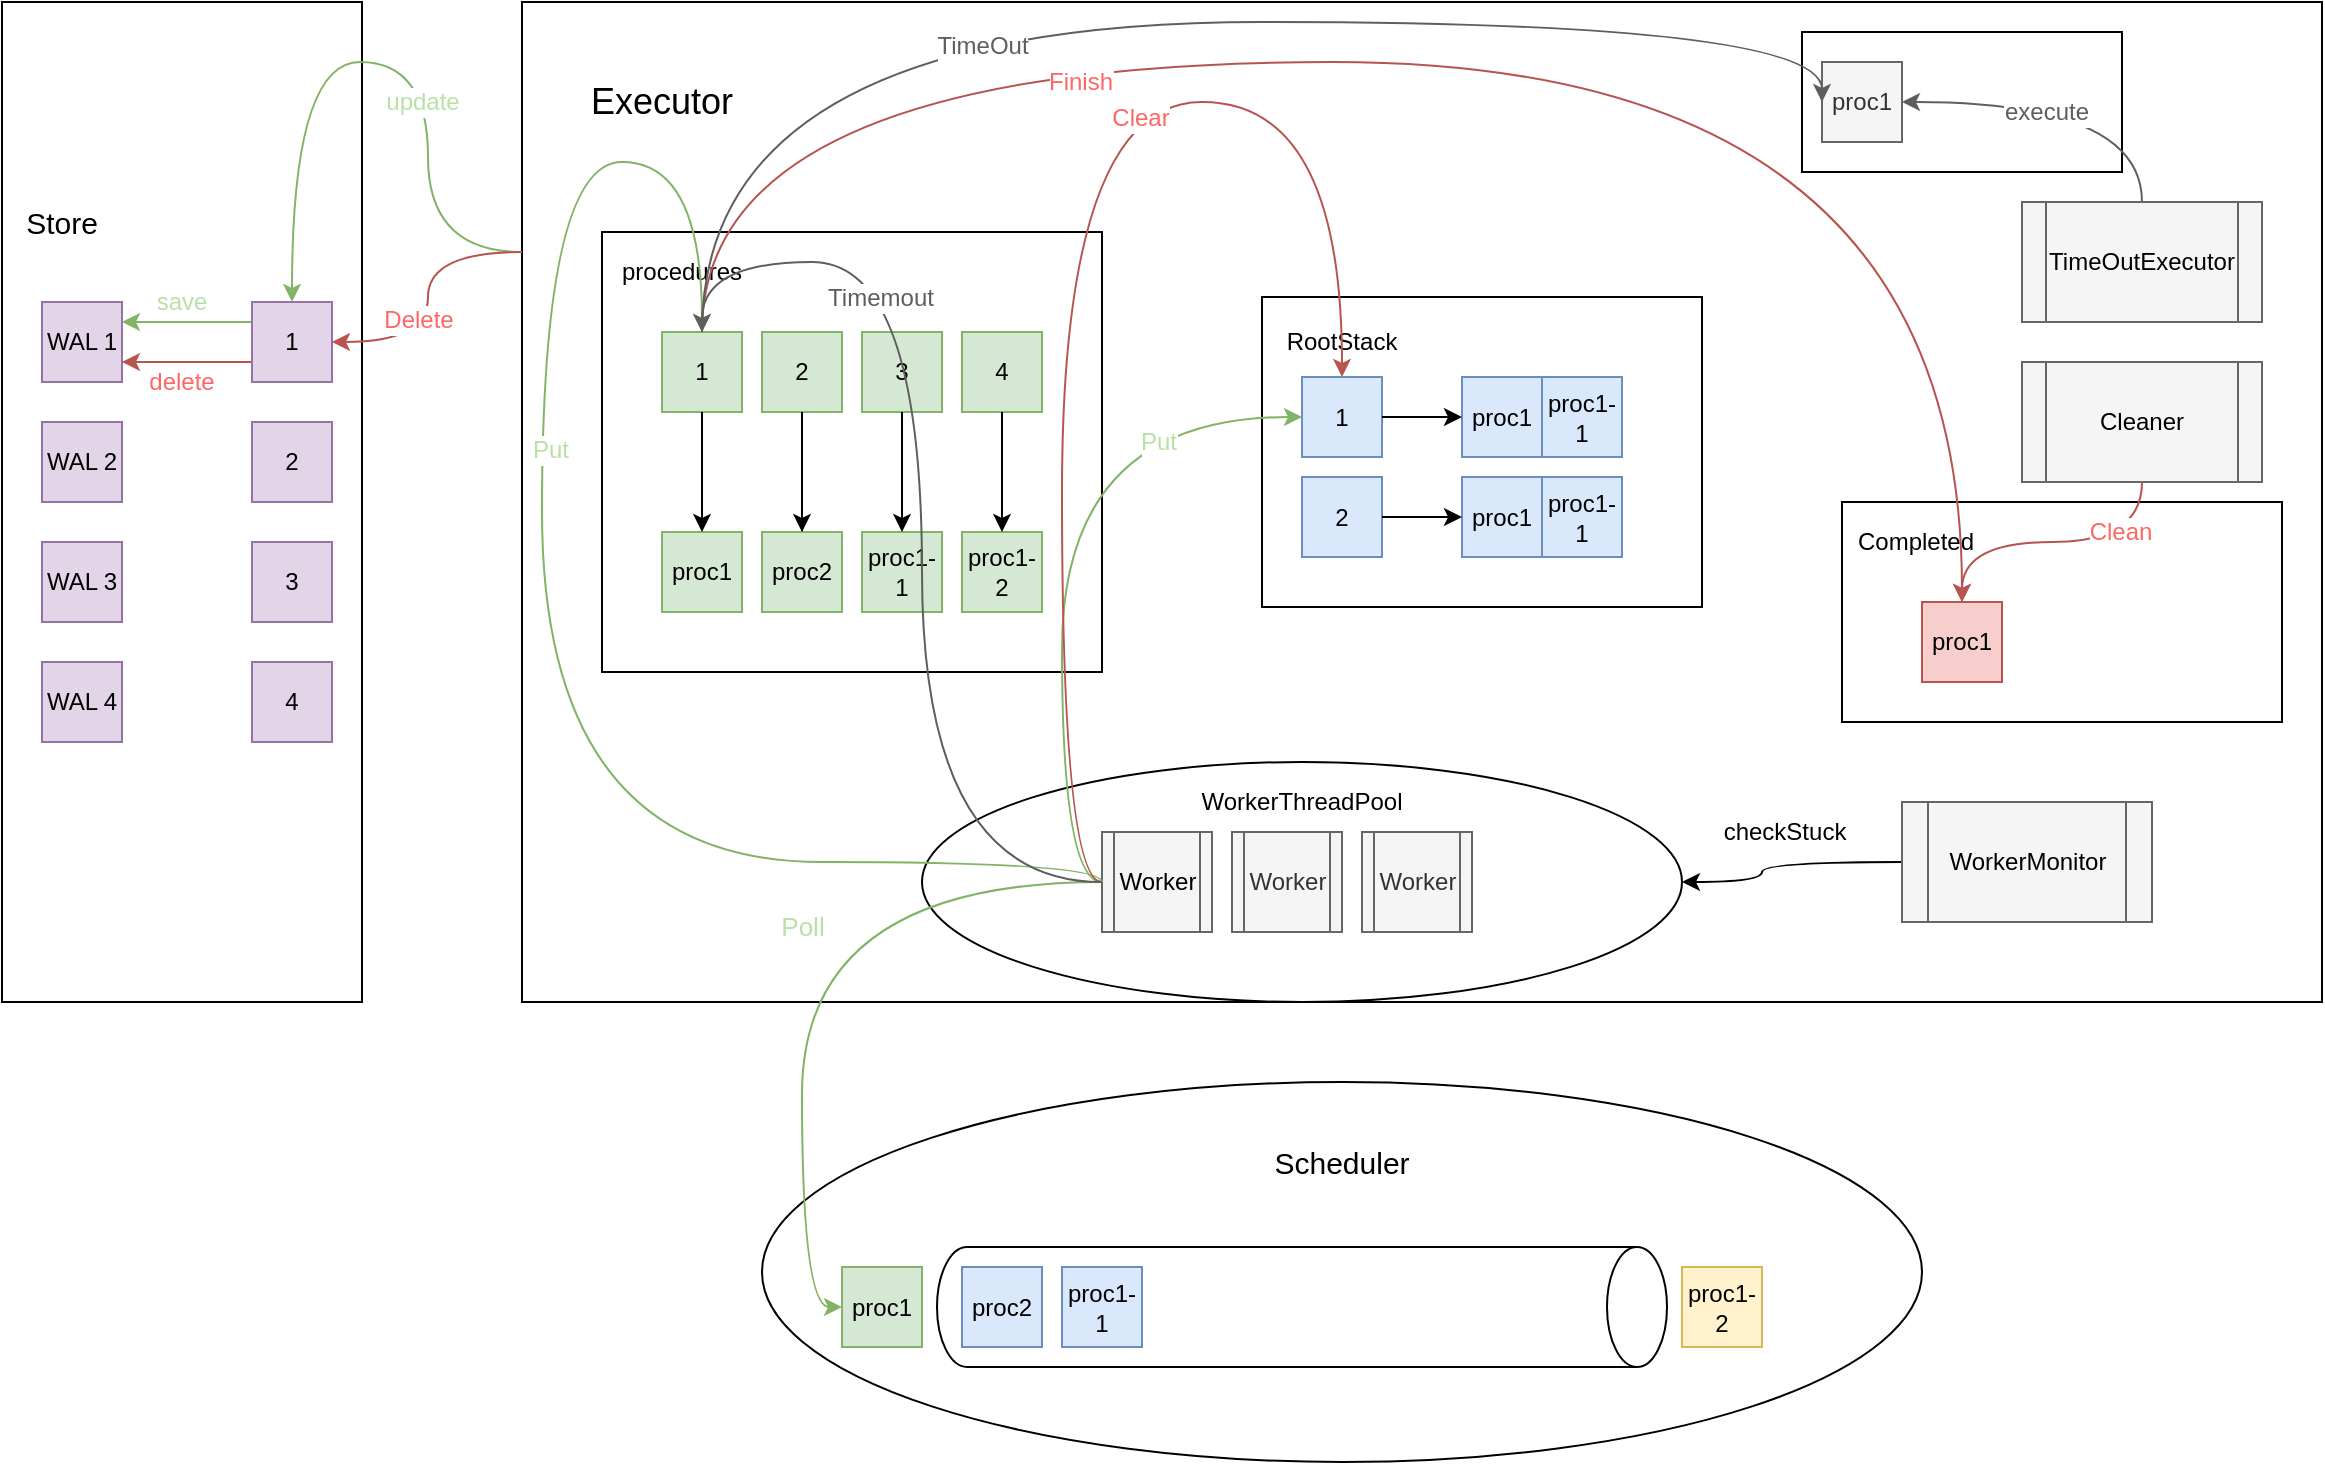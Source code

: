 <mxfile version="14.5.1" type="device"><diagram id="EuCrDwJWdgsFnc3_sTeZ" name="第 1 页"><mxGraphModel dx="2249" dy="822" grid="1" gridSize="10" guides="1" tooltips="1" connect="1" arrows="1" fold="1" page="1" pageScale="1" pageWidth="827" pageHeight="1169" math="0" shadow="0"><root><mxCell id="0"/><mxCell id="1" parent="0"/><mxCell id="jp5ikGDlvOSKWGfIEK67-150" value="" style="rounded=0;whiteSpace=wrap;html=1;strokeColor=#000000;fontSize=12;fontColor=#FF6666;" parent="1" vertex="1"><mxGeometry x="110" y="50" width="900" height="500" as="geometry"/></mxCell><mxCell id="jp5ikGDlvOSKWGfIEK67-74" value="&lt;font color=&quot;#000000&quot;&gt;Cleaner&lt;/font&gt;" style="shape=process;whiteSpace=wrap;html=1;backgroundOutline=1;fontColor=#333333;fillColor=#f5f5f5;strokeColor=#666666;" parent="1" vertex="1"><mxGeometry x="860" y="230" width="120" height="60" as="geometry"/></mxCell><mxCell id="jp5ikGDlvOSKWGfIEK67-80" style="edgeStyle=orthogonalEdgeStyle;curved=1;rounded=0;orthogonalLoop=1;jettySize=auto;html=1;fontSize=12;fontColor=#66B2FF;" parent="1" source="jp5ikGDlvOSKWGfIEK67-75" target="jp5ikGDlvOSKWGfIEK67-60" edge="1"><mxGeometry relative="1" as="geometry"><Array as="points"><mxPoint x="730" y="480"/><mxPoint x="730" y="490"/></Array></mxGeometry></mxCell><mxCell id="jp5ikGDlvOSKWGfIEK67-203" value="&lt;font color=&quot;#000000&quot;&gt;checkStuck&lt;/font&gt;" style="edgeLabel;html=1;align=center;verticalAlign=middle;resizable=0;points=[];fontSize=12;fontColor=#FF6666;" parent="jp5ikGDlvOSKWGfIEK67-80" vertex="1" connectable="0"><mxGeometry x="-0.135" y="4" relative="1" as="geometry"><mxPoint x="-7.5" y="-19" as="offset"/></mxGeometry></mxCell><mxCell id="jp5ikGDlvOSKWGfIEK67-75" value="&lt;font color=&quot;#000000&quot;&gt;WorkerMonitor&lt;/font&gt;" style="shape=process;whiteSpace=wrap;html=1;backgroundOutline=1;fontColor=#333333;fillColor=#f5f5f5;strokeColor=#666666;" parent="1" vertex="1"><mxGeometry x="800" y="450" width="125" height="60" as="geometry"/></mxCell><mxCell id="jp5ikGDlvOSKWGfIEK67-100" value="&lt;font color=&quot;#000000&quot; style=&quot;font-size: 18px&quot;&gt;Executor&lt;/font&gt;" style="text;html=1;strokeColor=none;fillColor=none;align=center;verticalAlign=middle;whiteSpace=wrap;rounded=0;fontSize=12;fontColor=#66B2FF;" parent="1" vertex="1"><mxGeometry x="160" y="90" width="40" height="20" as="geometry"/></mxCell><mxCell id="jp5ikGDlvOSKWGfIEK67-101" value="" style="rounded=0;whiteSpace=wrap;html=1;strokeColor=#000000;fontSize=12;fontColor=#66B2FF;" parent="1" vertex="1"><mxGeometry x="-150" y="50" width="180" height="500" as="geometry"/></mxCell><mxCell id="jp5ikGDlvOSKWGfIEK67-103" value="" style="group" parent="1" vertex="1" connectable="0"><mxGeometry x="310" y="430" width="380" height="120" as="geometry"/></mxCell><mxCell id="jp5ikGDlvOSKWGfIEK67-60" value="" style="ellipse;whiteSpace=wrap;html=1;fontColor=#FF6666;" parent="jp5ikGDlvOSKWGfIEK67-103" vertex="1"><mxGeometry width="380" height="120" as="geometry"/></mxCell><mxCell id="jp5ikGDlvOSKWGfIEK67-57" value="&lt;font color=&quot;#000000&quot;&gt;Worker&lt;/font&gt;" style="shape=process;whiteSpace=wrap;html=1;backgroundOutline=1;fontColor=#333333;fillColor=#f5f5f5;strokeColor=#666666;" parent="jp5ikGDlvOSKWGfIEK67-103" vertex="1"><mxGeometry x="90" y="35" width="55" height="50" as="geometry"/></mxCell><mxCell id="jp5ikGDlvOSKWGfIEK67-62" value="Worker" style="shape=process;whiteSpace=wrap;html=1;backgroundOutline=1;fontColor=#333333;fillColor=#f5f5f5;strokeColor=#666666;" parent="jp5ikGDlvOSKWGfIEK67-103" vertex="1"><mxGeometry x="155" y="35" width="55" height="50" as="geometry"/></mxCell><mxCell id="jp5ikGDlvOSKWGfIEK67-63" value="&lt;span&gt;Worker&lt;/span&gt;" style="shape=process;whiteSpace=wrap;html=1;backgroundOutline=1;fontColor=#333333;fillColor=#f5f5f5;strokeColor=#666666;" parent="jp5ikGDlvOSKWGfIEK67-103" vertex="1"><mxGeometry x="220" y="35" width="55" height="50" as="geometry"/></mxCell><mxCell id="jp5ikGDlvOSKWGfIEK67-86" value="&lt;font color=&quot;#000000&quot;&gt;WorkerThreadPool&lt;/font&gt;" style="text;html=1;strokeColor=none;fillColor=none;align=center;verticalAlign=middle;whiteSpace=wrap;rounded=0;fontSize=12;fontColor=#66B2FF;" parent="jp5ikGDlvOSKWGfIEK67-103" vertex="1"><mxGeometry x="170" y="10" width="40" height="20" as="geometry"/></mxCell><mxCell id="jp5ikGDlvOSKWGfIEK67-114" value="" style="group" parent="1" vertex="1" connectable="0"><mxGeometry x="150" y="165" width="250" height="220" as="geometry"/></mxCell><mxCell id="jp5ikGDlvOSKWGfIEK67-73" value="&lt;span style=&quot;color: rgba(0 , 0 , 0 , 0) ; font-family: monospace ; font-size: 0px&quot;&gt;%3CmxGraphModel%3E%3Croot%3E%3CmxCell%20id%3D%220%22%2F%3E%3CmxCell%20id%3D%221%22%20parent%3D%220%22%2F%3E%3CmxCell%20id%3D%222%22%20value%3D%22%22%20style%3D%22shape%3Dprocess%3BwhiteSpace%3Dwrap%3Bhtml%3D1%3BbackgroundOutline%3D1%3BfontColor%3D%23FF6666%3B%22%20vertex%3D%221%22%20parent%3D%221%22%3E%3CmxGeometry%20x%3D%22510%22%20y%3D%22100%22%20width%3D%2255%22%20height%3D%2250%22%20as%3D%22geometry%22%2F%3E%3C%2FmxCell%3E%3C%2Froot%3E%3C%2FmxGraphModel%3E&lt;/span&gt;" style="rounded=0;whiteSpace=wrap;html=1;fontSize=12;fontColor=#FF6666;" parent="jp5ikGDlvOSKWGfIEK67-114" vertex="1"><mxGeometry width="250" height="220" as="geometry"/></mxCell><mxCell id="jp5ikGDlvOSKWGfIEK67-19" value="1" style="rounded=0;whiteSpace=wrap;html=1;fillColor=#d5e8d4;strokeColor=#82b366;" parent="jp5ikGDlvOSKWGfIEK67-114" vertex="1"><mxGeometry x="30" y="50" width="40" height="40" as="geometry"/></mxCell><mxCell id="jp5ikGDlvOSKWGfIEK67-106" value="" style="edgeStyle=orthogonalEdgeStyle;curved=1;rounded=0;orthogonalLoop=1;jettySize=auto;html=1;fontSize=12;fontColor=#66B2FF;" parent="jp5ikGDlvOSKWGfIEK67-114" source="jp5ikGDlvOSKWGfIEK67-20" edge="1"><mxGeometry relative="1" as="geometry"><mxPoint x="100" y="170" as="targetPoint"/></mxGeometry></mxCell><mxCell id="jp5ikGDlvOSKWGfIEK67-20" value="2" style="rounded=0;whiteSpace=wrap;html=1;fillColor=#d5e8d4;strokeColor=#82b366;" parent="jp5ikGDlvOSKWGfIEK67-114" vertex="1"><mxGeometry x="80" y="50" width="40" height="40" as="geometry"/></mxCell><mxCell id="jp5ikGDlvOSKWGfIEK67-21" value="3" style="rounded=0;whiteSpace=wrap;html=1;fillColor=#d5e8d4;strokeColor=#82b366;" parent="jp5ikGDlvOSKWGfIEK67-114" vertex="1"><mxGeometry x="130" y="50" width="40" height="40" as="geometry"/></mxCell><mxCell id="jp5ikGDlvOSKWGfIEK67-22" value="4" style="rounded=0;whiteSpace=wrap;html=1;fillColor=#d5e8d4;strokeColor=#82b366;" parent="jp5ikGDlvOSKWGfIEK67-114" vertex="1"><mxGeometry x="180" y="50" width="40" height="40" as="geometry"/></mxCell><mxCell id="jp5ikGDlvOSKWGfIEK67-23" value="proc1" style="rounded=0;whiteSpace=wrap;html=1;fillColor=#d5e8d4;strokeColor=#82b366;" parent="jp5ikGDlvOSKWGfIEK67-114" vertex="1"><mxGeometry x="30" y="150" width="40" height="40" as="geometry"/></mxCell><mxCell id="jp5ikGDlvOSKWGfIEK67-27" style="edgeStyle=none;rounded=0;orthogonalLoop=1;jettySize=auto;html=1;exitX=0.5;exitY=1;exitDx=0;exitDy=0;fontColor=#FF6666;" parent="jp5ikGDlvOSKWGfIEK67-114" source="jp5ikGDlvOSKWGfIEK67-19" target="jp5ikGDlvOSKWGfIEK67-23" edge="1"><mxGeometry relative="1" as="geometry"/></mxCell><mxCell id="jp5ikGDlvOSKWGfIEK67-24" value="proc2" style="rounded=0;whiteSpace=wrap;html=1;fillColor=#d5e8d4;strokeColor=#82b366;" parent="jp5ikGDlvOSKWGfIEK67-114" vertex="1"><mxGeometry x="80" y="150" width="40" height="40" as="geometry"/></mxCell><mxCell id="jp5ikGDlvOSKWGfIEK67-28" style="edgeStyle=none;rounded=0;orthogonalLoop=1;jettySize=auto;html=1;exitX=0.5;exitY=1;exitDx=0;exitDy=0;fontColor=#FF6666;" parent="jp5ikGDlvOSKWGfIEK67-114" source="jp5ikGDlvOSKWGfIEK67-20" target="jp5ikGDlvOSKWGfIEK67-24" edge="1"><mxGeometry relative="1" as="geometry"/></mxCell><mxCell id="jp5ikGDlvOSKWGfIEK67-25" value="proc1-1" style="rounded=0;whiteSpace=wrap;html=1;fillColor=#d5e8d4;strokeColor=#82b366;" parent="jp5ikGDlvOSKWGfIEK67-114" vertex="1"><mxGeometry x="130" y="150" width="40" height="40" as="geometry"/></mxCell><mxCell id="jp5ikGDlvOSKWGfIEK67-29" style="edgeStyle=none;rounded=0;orthogonalLoop=1;jettySize=auto;html=1;exitX=0.5;exitY=1;exitDx=0;exitDy=0;fontColor=#FF6666;" parent="jp5ikGDlvOSKWGfIEK67-114" source="jp5ikGDlvOSKWGfIEK67-21" target="jp5ikGDlvOSKWGfIEK67-25" edge="1"><mxGeometry relative="1" as="geometry"/></mxCell><mxCell id="jp5ikGDlvOSKWGfIEK67-26" value="proc1-2" style="rounded=0;whiteSpace=wrap;html=1;fillColor=#d5e8d4;strokeColor=#82b366;" parent="jp5ikGDlvOSKWGfIEK67-114" vertex="1"><mxGeometry x="180" y="150" width="40" height="40" as="geometry"/></mxCell><mxCell id="jp5ikGDlvOSKWGfIEK67-30" style="edgeStyle=none;rounded=0;orthogonalLoop=1;jettySize=auto;html=1;exitX=0.5;exitY=1;exitDx=0;exitDy=0;entryX=0.5;entryY=0;entryDx=0;entryDy=0;fontColor=#FF6666;" parent="jp5ikGDlvOSKWGfIEK67-114" source="jp5ikGDlvOSKWGfIEK67-22" target="jp5ikGDlvOSKWGfIEK67-26" edge="1"><mxGeometry relative="1" as="geometry"/></mxCell><mxCell id="jp5ikGDlvOSKWGfIEK67-107" value="&lt;font style=&quot;font-size: 12px&quot; color=&quot;#000000&quot;&gt;procedures&lt;/font&gt;" style="text;html=1;strokeColor=none;fillColor=none;align=center;verticalAlign=middle;whiteSpace=wrap;rounded=0;fontSize=12;fontColor=#66B2FF;" parent="jp5ikGDlvOSKWGfIEK67-114" vertex="1"><mxGeometry x="20" y="10" width="40" height="20" as="geometry"/></mxCell><mxCell id="jp5ikGDlvOSKWGfIEK67-124" value="" style="group" parent="1" vertex="1" connectable="0"><mxGeometry x="480" y="197.5" width="220" height="155" as="geometry"/></mxCell><mxCell id="jp5ikGDlvOSKWGfIEK67-115" value="" style="rounded=0;whiteSpace=wrap;html=1;strokeColor=#000000;fontSize=12;fontColor=#66B2FF;" parent="jp5ikGDlvOSKWGfIEK67-124" vertex="1"><mxGeometry width="220" height="155" as="geometry"/></mxCell><mxCell id="jp5ikGDlvOSKWGfIEK67-31" value="1" style="rounded=0;whiteSpace=wrap;html=1;fillColor=#dae8fc;strokeColor=#6c8ebf;" parent="jp5ikGDlvOSKWGfIEK67-124" vertex="1"><mxGeometry x="20" y="40" width="40" height="40" as="geometry"/></mxCell><mxCell id="jp5ikGDlvOSKWGfIEK67-32" value="2" style="rounded=0;whiteSpace=wrap;html=1;fillColor=#dae8fc;strokeColor=#6c8ebf;" parent="jp5ikGDlvOSKWGfIEK67-124" vertex="1"><mxGeometry x="20" y="90" width="40" height="40" as="geometry"/></mxCell><mxCell id="jp5ikGDlvOSKWGfIEK67-36" value="proc1" style="rounded=0;whiteSpace=wrap;html=1;fillColor=#dae8fc;strokeColor=#6c8ebf;" parent="jp5ikGDlvOSKWGfIEK67-124" vertex="1"><mxGeometry x="100" y="40" width="40" height="40" as="geometry"/></mxCell><mxCell id="jp5ikGDlvOSKWGfIEK67-38" style="edgeStyle=none;rounded=0;orthogonalLoop=1;jettySize=auto;html=1;exitX=1;exitY=0.5;exitDx=0;exitDy=0;entryX=0;entryY=0.5;entryDx=0;entryDy=0;fontColor=#FF6666;" parent="jp5ikGDlvOSKWGfIEK67-124" source="jp5ikGDlvOSKWGfIEK67-31" target="jp5ikGDlvOSKWGfIEK67-36" edge="1"><mxGeometry relative="1" as="geometry"/></mxCell><mxCell id="jp5ikGDlvOSKWGfIEK67-37" value="proc1-1" style="rounded=0;whiteSpace=wrap;html=1;fillColor=#dae8fc;strokeColor=#6c8ebf;" parent="jp5ikGDlvOSKWGfIEK67-124" vertex="1"><mxGeometry x="140" y="40" width="40" height="40" as="geometry"/></mxCell><mxCell id="jp5ikGDlvOSKWGfIEK67-39" value="proc1" style="rounded=0;whiteSpace=wrap;html=1;fillColor=#dae8fc;strokeColor=#6c8ebf;" parent="jp5ikGDlvOSKWGfIEK67-124" vertex="1"><mxGeometry x="100" y="90" width="40" height="40" as="geometry"/></mxCell><mxCell id="jp5ikGDlvOSKWGfIEK67-41" style="edgeStyle=none;rounded=0;orthogonalLoop=1;jettySize=auto;html=1;exitX=1;exitY=0.5;exitDx=0;exitDy=0;entryX=0;entryY=0.5;entryDx=0;entryDy=0;fontColor=#FF6666;" parent="jp5ikGDlvOSKWGfIEK67-124" source="jp5ikGDlvOSKWGfIEK67-32" target="jp5ikGDlvOSKWGfIEK67-39" edge="1"><mxGeometry relative="1" as="geometry"/></mxCell><mxCell id="jp5ikGDlvOSKWGfIEK67-40" value="proc1-1" style="rounded=0;whiteSpace=wrap;html=1;fillColor=#dae8fc;strokeColor=#6c8ebf;" parent="jp5ikGDlvOSKWGfIEK67-124" vertex="1"><mxGeometry x="140" y="90" width="40" height="40" as="geometry"/></mxCell><mxCell id="jp5ikGDlvOSKWGfIEK67-117" value="&lt;font color=&quot;#000000&quot;&gt;RootStack&lt;/font&gt;" style="text;html=1;strokeColor=none;fillColor=none;align=center;verticalAlign=middle;whiteSpace=wrap;rounded=0;fontSize=12;fontColor=#66B2FF;" parent="jp5ikGDlvOSKWGfIEK67-124" vertex="1"><mxGeometry x="20" y="12.5" width="40" height="20" as="geometry"/></mxCell><mxCell id="jp5ikGDlvOSKWGfIEK67-126" value="" style="group" parent="1" vertex="1" connectable="0"><mxGeometry x="770" y="300" width="220" height="110" as="geometry"/></mxCell><mxCell id="jp5ikGDlvOSKWGfIEK67-82" value="&lt;span style=&quot;color: rgba(0 , 0 , 0 , 0) ; font-family: monospace ; font-size: 0px&quot;&gt;%3CmxGraphModel%3E%3Croot%3E%3CmxCell%20id%3D%220%22%2F%3E%3CmxCell%20id%3D%221%22%20parent%3D%220%22%2F%3E%3CmxCell%20id%3D%222%22%20value%3D%22%22%20style%3D%22shape%3Dprocess%3BwhiteSpace%3Dwrap%3Bhtml%3D1%3BbackgroundOutline%3D1%3BfontColor%3D%23FF6666%3B%22%20vertex%3D%221%22%20parent%3D%221%22%3E%3CmxGeometry%20x%3D%22510%22%20y%3D%22100%22%20width%3D%2255%22%20height%3D%2250%22%20as%3D%22geometry%22%2F%3E%3C%2FmxCell%3E%3C%2Froot%3E%3C%2FmxGraphModel%3E&lt;/span&gt;" style="rounded=0;whiteSpace=wrap;html=1;fontSize=12;fontColor=#FF6666;" parent="jp5ikGDlvOSKWGfIEK67-126" vertex="1"><mxGeometry width="220" height="110" as="geometry"/></mxCell><mxCell id="jp5ikGDlvOSKWGfIEK67-90" value="proc1" style="rounded=0;whiteSpace=wrap;html=1;fillColor=#f8cecc;strokeColor=#b85450;" parent="jp5ikGDlvOSKWGfIEK67-126" vertex="1"><mxGeometry x="40" y="50" width="40" height="40" as="geometry"/></mxCell><mxCell id="jp5ikGDlvOSKWGfIEK67-125" value="&lt;font color=&quot;#000000&quot;&gt;Completed&lt;/font&gt;" style="text;html=1;strokeColor=none;fillColor=none;align=center;verticalAlign=middle;whiteSpace=wrap;rounded=0;fontSize=12;fontColor=#66B2FF;" parent="jp5ikGDlvOSKWGfIEK67-126" vertex="1"><mxGeometry x="17" y="10" width="40" height="20" as="geometry"/></mxCell><mxCell id="jp5ikGDlvOSKWGfIEK67-127" value="" style="group" parent="1" vertex="1" connectable="0"><mxGeometry x="230" y="590" width="580" height="190" as="geometry"/></mxCell><mxCell id="jp5ikGDlvOSKWGfIEK67-52" value="" style="ellipse;whiteSpace=wrap;html=1;fontColor=#FF6666;" parent="jp5ikGDlvOSKWGfIEK67-127" vertex="1"><mxGeometry width="580" height="190" as="geometry"/></mxCell><mxCell id="jp5ikGDlvOSKWGfIEK67-47" value="" style="shape=cylinder3;whiteSpace=wrap;html=1;boundedLbl=1;backgroundOutline=1;size=15;fontColor=#FF6666;rotation=90;" parent="jp5ikGDlvOSKWGfIEK67-127" vertex="1"><mxGeometry x="240" y="-70" width="60" height="365" as="geometry"/></mxCell><mxCell id="jp5ikGDlvOSKWGfIEK67-48" value="proc1" style="rounded=0;whiteSpace=wrap;html=1;fillColor=#d5e8d4;strokeColor=#82b366;" parent="jp5ikGDlvOSKWGfIEK67-127" vertex="1"><mxGeometry x="40" y="92.5" width="40" height="40" as="geometry"/></mxCell><mxCell id="jp5ikGDlvOSKWGfIEK67-49" value="proc2" style="rounded=0;whiteSpace=wrap;html=1;fillColor=#dae8fc;strokeColor=#6c8ebf;" parent="jp5ikGDlvOSKWGfIEK67-127" vertex="1"><mxGeometry x="100" y="92.5" width="40" height="40" as="geometry"/></mxCell><mxCell id="jp5ikGDlvOSKWGfIEK67-50" value="proc1-1" style="rounded=0;whiteSpace=wrap;html=1;fillColor=#dae8fc;strokeColor=#6c8ebf;" parent="jp5ikGDlvOSKWGfIEK67-127" vertex="1"><mxGeometry x="150" y="92.5" width="40" height="40" as="geometry"/></mxCell><mxCell id="jp5ikGDlvOSKWGfIEK67-51" value="proc1-2" style="rounded=0;whiteSpace=wrap;html=1;fillColor=#fff2cc;strokeColor=#d6b656;" parent="jp5ikGDlvOSKWGfIEK67-127" vertex="1"><mxGeometry x="460" y="92.5" width="40" height="40" as="geometry"/></mxCell><mxCell id="jp5ikGDlvOSKWGfIEK67-53" style="edgeStyle=none;rounded=0;orthogonalLoop=1;jettySize=auto;html=1;exitX=1;exitY=0.75;exitDx=0;exitDy=0;fontColor=#FF6666;" parent="jp5ikGDlvOSKWGfIEK67-127" source="jp5ikGDlvOSKWGfIEK67-51" target="jp5ikGDlvOSKWGfIEK67-51" edge="1"><mxGeometry relative="1" as="geometry"/></mxCell><mxCell id="jp5ikGDlvOSKWGfIEK67-54" value="&lt;font color=&quot;#000000&quot; style=&quot;font-size: 15px&quot;&gt;Scheduler&lt;/font&gt;" style="text;html=1;strokeColor=none;fillColor=none;align=center;verticalAlign=middle;whiteSpace=wrap;rounded=0;fontColor=#FF6666;" parent="jp5ikGDlvOSKWGfIEK67-127" vertex="1"><mxGeometry x="270" y="30" width="40" height="20" as="geometry"/></mxCell><mxCell id="jp5ikGDlvOSKWGfIEK67-130" value="WAL 1" style="rounded=0;whiteSpace=wrap;html=1;fillColor=#e1d5e7;strokeColor=#9673a6;" parent="1" vertex="1"><mxGeometry x="-130" y="200" width="40" height="40" as="geometry"/></mxCell><mxCell id="jp5ikGDlvOSKWGfIEK67-131" value="WAL 2" style="rounded=0;whiteSpace=wrap;html=1;fillColor=#e1d5e7;strokeColor=#9673a6;" parent="1" vertex="1"><mxGeometry x="-130" y="260" width="40" height="40" as="geometry"/></mxCell><mxCell id="jp5ikGDlvOSKWGfIEK67-132" value="WAL 3" style="rounded=0;whiteSpace=wrap;html=1;fillColor=#e1d5e7;strokeColor=#9673a6;" parent="1" vertex="1"><mxGeometry x="-130" y="320" width="40" height="40" as="geometry"/></mxCell><mxCell id="jp5ikGDlvOSKWGfIEK67-133" value="WAL 4" style="rounded=0;whiteSpace=wrap;html=1;fillColor=#e1d5e7;strokeColor=#9673a6;" parent="1" vertex="1"><mxGeometry x="-130" y="380" width="40" height="40" as="geometry"/></mxCell><mxCell id="jp5ikGDlvOSKWGfIEK67-145" style="edgeStyle=orthogonalEdgeStyle;curved=1;rounded=0;orthogonalLoop=1;jettySize=auto;html=1;exitX=0;exitY=0.25;exitDx=0;exitDy=0;entryX=1;entryY=0.25;entryDx=0;entryDy=0;fontSize=12;fontColor=#66B2FF;fillColor=#d5e8d4;strokeColor=#82b366;" parent="1" source="jp5ikGDlvOSKWGfIEK67-134" target="jp5ikGDlvOSKWGfIEK67-130" edge="1"><mxGeometry relative="1" as="geometry"/></mxCell><mxCell id="jp5ikGDlvOSKWGfIEK67-146" style="edgeStyle=orthogonalEdgeStyle;curved=1;rounded=0;orthogonalLoop=1;jettySize=auto;html=1;exitX=0;exitY=0.75;exitDx=0;exitDy=0;entryX=1;entryY=0.75;entryDx=0;entryDy=0;fontSize=12;fontColor=#66B2FF;fillColor=#f8cecc;strokeColor=#b85450;" parent="1" source="jp5ikGDlvOSKWGfIEK67-134" target="jp5ikGDlvOSKWGfIEK67-130" edge="1"><mxGeometry relative="1" as="geometry"/></mxCell><mxCell id="jp5ikGDlvOSKWGfIEK67-134" value="1" style="rounded=0;whiteSpace=wrap;html=1;fillColor=#e1d5e7;strokeColor=#9673a6;" parent="1" vertex="1"><mxGeometry x="-25" y="200" width="40" height="40" as="geometry"/></mxCell><mxCell id="jp5ikGDlvOSKWGfIEK67-135" value="2" style="rounded=0;whiteSpace=wrap;html=1;fillColor=#e1d5e7;strokeColor=#9673a6;" parent="1" vertex="1"><mxGeometry x="-25" y="260" width="40" height="40" as="geometry"/></mxCell><mxCell id="jp5ikGDlvOSKWGfIEK67-136" value="3" style="rounded=0;whiteSpace=wrap;html=1;fillColor=#e1d5e7;strokeColor=#9673a6;" parent="1" vertex="1"><mxGeometry x="-25" y="320" width="40" height="40" as="geometry"/></mxCell><mxCell id="jp5ikGDlvOSKWGfIEK67-137" value="4" style="rounded=0;whiteSpace=wrap;html=1;fillColor=#e1d5e7;strokeColor=#9673a6;" parent="1" vertex="1"><mxGeometry x="-25" y="380" width="40" height="40" as="geometry"/></mxCell><mxCell id="jp5ikGDlvOSKWGfIEK67-140" value="&lt;font style=&quot;font-size: 15px&quot; color=&quot;#000000&quot;&gt;Store&lt;/font&gt;" style="text;html=1;strokeColor=none;fillColor=none;align=center;verticalAlign=middle;whiteSpace=wrap;rounded=0;fontSize=12;fontColor=#66B2FF;" parent="1" vertex="1"><mxGeometry x="-140" y="150" width="40" height="20" as="geometry"/></mxCell><mxCell id="jp5ikGDlvOSKWGfIEK67-147" value="save" style="text;html=1;strokeColor=none;fillColor=none;align=center;verticalAlign=middle;whiteSpace=wrap;rounded=0;fontSize=12;fontColor=#B9E0A5;" parent="1" vertex="1"><mxGeometry x="-80" y="190" width="40" height="20" as="geometry"/></mxCell><mxCell id="jp5ikGDlvOSKWGfIEK67-149" value="delete" style="text;html=1;strokeColor=none;fillColor=none;align=center;verticalAlign=middle;whiteSpace=wrap;rounded=0;fontSize=12;fontColor=#FF6666;" parent="1" vertex="1"><mxGeometry x="-80" y="230" width="40" height="20" as="geometry"/></mxCell><mxCell id="jp5ikGDlvOSKWGfIEK67-185" style="edgeStyle=orthogonalEdgeStyle;curved=1;rounded=0;orthogonalLoop=1;jettySize=auto;html=1;exitX=0.5;exitY=1;exitDx=0;exitDy=0;entryX=0.5;entryY=0;entryDx=0;entryDy=0;fontSize=12;fontColor=#FF6666;fillColor=#f8cecc;strokeColor=#b85450;" parent="1" source="jp5ikGDlvOSKWGfIEK67-74" target="jp5ikGDlvOSKWGfIEK67-90" edge="1"><mxGeometry relative="1" as="geometry"/></mxCell><mxCell id="jp5ikGDlvOSKWGfIEK67-186" value="Clean" style="edgeLabel;html=1;align=center;verticalAlign=middle;resizable=0;points=[];fontSize=12;fontColor=#FF6666;" parent="jp5ikGDlvOSKWGfIEK67-185" vertex="1" connectable="0"><mxGeometry x="-0.447" y="-5" relative="1" as="geometry"><mxPoint as="offset"/></mxGeometry></mxCell><mxCell id="jp5ikGDlvOSKWGfIEK67-188" style="edgeStyle=orthogonalEdgeStyle;curved=1;rounded=0;orthogonalLoop=1;jettySize=auto;html=1;exitX=0;exitY=0.5;exitDx=0;exitDy=0;entryX=0;entryY=0.5;entryDx=0;entryDy=0;fontSize=12;fontColor=#FF6666;fillColor=#d5e8d4;strokeColor=#82b366;" parent="1" source="jp5ikGDlvOSKWGfIEK67-57" target="jp5ikGDlvOSKWGfIEK67-48" edge="1"><mxGeometry relative="1" as="geometry"/></mxCell><mxCell id="jp5ikGDlvOSKWGfIEK67-189" value="&lt;font color=&quot;#b9e0a5&quot; style=&quot;font-size: 13px&quot;&gt;Poll&lt;/font&gt;" style="edgeLabel;html=1;align=center;verticalAlign=middle;resizable=0;points=[];fontSize=12;fontColor=#FF6666;" parent="jp5ikGDlvOSKWGfIEK67-188" vertex="1" connectable="0"><mxGeometry x="-0.156" relative="1" as="geometry"><mxPoint y="10" as="offset"/></mxGeometry></mxCell><mxCell id="jp5ikGDlvOSKWGfIEK67-190" style="edgeStyle=orthogonalEdgeStyle;curved=1;rounded=0;orthogonalLoop=1;jettySize=auto;html=1;exitX=0;exitY=0.5;exitDx=0;exitDy=0;entryX=0.5;entryY=0;entryDx=0;entryDy=0;fontSize=12;fontColor=#FF6666;fillColor=#d5e8d4;strokeColor=#82b366;" parent="1" source="jp5ikGDlvOSKWGfIEK67-57" target="jp5ikGDlvOSKWGfIEK67-19" edge="1"><mxGeometry relative="1" as="geometry"><Array as="points"><mxPoint x="120" y="480"/><mxPoint x="120" y="130"/><mxPoint x="200" y="130"/></Array></mxGeometry></mxCell><mxCell id="jp5ikGDlvOSKWGfIEK67-191" value="Put" style="edgeLabel;html=1;align=center;verticalAlign=middle;resizable=0;points=[];fontSize=12;fontColor=#B9E0A5;" parent="jp5ikGDlvOSKWGfIEK67-190" vertex="1" connectable="0"><mxGeometry x="0.233" y="-4" relative="1" as="geometry"><mxPoint as="offset"/></mxGeometry></mxCell><mxCell id="jp5ikGDlvOSKWGfIEK67-197" style="edgeStyle=orthogonalEdgeStyle;curved=1;rounded=0;orthogonalLoop=1;jettySize=auto;html=1;exitX=0;exitY=0.5;exitDx=0;exitDy=0;entryX=0;entryY=0.5;entryDx=0;entryDy=0;fontSize=12;fontColor=#B9E0A5;fillColor=#d5e8d4;strokeColor=#82b366;" parent="1" source="jp5ikGDlvOSKWGfIEK67-57" target="jp5ikGDlvOSKWGfIEK67-31" edge="1"><mxGeometry relative="1" as="geometry"/></mxCell><mxCell id="jp5ikGDlvOSKWGfIEK67-198" value="Put" style="edgeLabel;html=1;align=center;verticalAlign=middle;resizable=0;points=[];fontSize=12;fontColor=#B9E0A5;" parent="jp5ikGDlvOSKWGfIEK67-197" vertex="1" connectable="0"><mxGeometry x="0.613" y="-16" relative="1" as="geometry"><mxPoint y="-3.5" as="offset"/></mxGeometry></mxCell><mxCell id="jp5ikGDlvOSKWGfIEK67-199" style="edgeStyle=orthogonalEdgeStyle;curved=1;rounded=0;orthogonalLoop=1;jettySize=auto;html=1;exitX=0;exitY=0.5;exitDx=0;exitDy=0;entryX=0.5;entryY=0;entryDx=0;entryDy=0;fontSize=12;fontColor=#B9E0A5;fillColor=#f8cecc;strokeColor=#b85450;" parent="1" source="jp5ikGDlvOSKWGfIEK67-57" target="jp5ikGDlvOSKWGfIEK67-31" edge="1"><mxGeometry relative="1" as="geometry"><Array as="points"><mxPoint x="380" y="490"/><mxPoint x="380" y="100"/><mxPoint x="520" y="100"/></Array></mxGeometry></mxCell><mxCell id="jp5ikGDlvOSKWGfIEK67-200" value="Clear" style="edgeLabel;html=1;align=center;verticalAlign=middle;resizable=0;points=[];fontSize=12;fontColor=#FF6666;" parent="jp5ikGDlvOSKWGfIEK67-199" vertex="1" connectable="0"><mxGeometry x="0.306" y="-8" relative="1" as="geometry"><mxPoint as="offset"/></mxGeometry></mxCell><mxCell id="jp5ikGDlvOSKWGfIEK67-201" style="edgeStyle=orthogonalEdgeStyle;curved=1;rounded=0;orthogonalLoop=1;jettySize=auto;html=1;exitX=0.5;exitY=0;exitDx=0;exitDy=0;entryX=0.5;entryY=0;entryDx=0;entryDy=0;fontSize=12;fontColor=#FF6666;fillColor=#f8cecc;strokeColor=#b85450;" parent="1" source="jp5ikGDlvOSKWGfIEK67-19" target="jp5ikGDlvOSKWGfIEK67-90" edge="1"><mxGeometry relative="1" as="geometry"><Array as="points"><mxPoint x="200" y="80"/><mxPoint x="830" y="80"/></Array></mxGeometry></mxCell><mxCell id="jp5ikGDlvOSKWGfIEK67-202" value="Finish" style="edgeLabel;html=1;align=center;verticalAlign=middle;resizable=0;points=[];fontSize=12;fontColor=#FF6666;" parent="jp5ikGDlvOSKWGfIEK67-201" vertex="1" connectable="0"><mxGeometry x="-0.375" y="-12" relative="1" as="geometry"><mxPoint y="-2" as="offset"/></mxGeometry></mxCell><mxCell id="jp5ikGDlvOSKWGfIEK67-208" style="edgeStyle=orthogonalEdgeStyle;curved=1;rounded=0;orthogonalLoop=1;jettySize=auto;html=1;exitX=0;exitY=0.25;exitDx=0;exitDy=0;entryX=0.5;entryY=0;entryDx=0;entryDy=0;fontSize=12;fontColor=#FF6666;fillColor=#d5e8d4;strokeColor=#82b366;" parent="1" source="jp5ikGDlvOSKWGfIEK67-150" target="jp5ikGDlvOSKWGfIEK67-134" edge="1"><mxGeometry relative="1" as="geometry"><Array as="points"><mxPoint x="63" y="175"/><mxPoint x="63" y="80"/><mxPoint x="-5" y="80"/></Array></mxGeometry></mxCell><mxCell id="jp5ikGDlvOSKWGfIEK67-209" value="&lt;font color=&quot;#b9e0a5&quot;&gt;update&lt;/font&gt;" style="edgeLabel;html=1;align=center;verticalAlign=middle;resizable=0;points=[];fontSize=12;fontColor=#FF6666;" parent="jp5ikGDlvOSKWGfIEK67-208" vertex="1" connectable="0"><mxGeometry x="-0.174" y="11" relative="1" as="geometry"><mxPoint x="8" y="14" as="offset"/></mxGeometry></mxCell><mxCell id="jp5ikGDlvOSKWGfIEK67-206" style="edgeStyle=orthogonalEdgeStyle;curved=1;rounded=0;orthogonalLoop=1;jettySize=auto;html=1;exitX=0;exitY=0.25;exitDx=0;exitDy=0;entryX=1;entryY=0.5;entryDx=0;entryDy=0;fontSize=12;fontColor=#FF6666;exitPerimeter=0;fillColor=#f8cecc;strokeColor=#b85450;" parent="1" source="jp5ikGDlvOSKWGfIEK67-150" target="jp5ikGDlvOSKWGfIEK67-134" edge="1"><mxGeometry relative="1" as="geometry"><Array as="points"><mxPoint x="63" y="175"/><mxPoint x="63" y="220"/></Array></mxGeometry></mxCell><mxCell id="jp5ikGDlvOSKWGfIEK67-211" value="Delete" style="edgeLabel;html=1;align=center;verticalAlign=middle;resizable=0;points=[];fontSize=12;fontColor=#FF6666;" parent="jp5ikGDlvOSKWGfIEK67-206" vertex="1" connectable="0"><mxGeometry x="0.157" y="-5" relative="1" as="geometry"><mxPoint as="offset"/></mxGeometry></mxCell><mxCell id="jp5ikGDlvOSKWGfIEK67-212" value="" style="rounded=0;whiteSpace=wrap;html=1;strokeColor=#000000;fontSize=12;fontColor=#FF6666;" parent="1" vertex="1"><mxGeometry x="750" y="65" width="160" height="70" as="geometry"/></mxCell><mxCell id="jp5ikGDlvOSKWGfIEK67-213" value="proc1" style="rounded=0;whiteSpace=wrap;html=1;fillColor=#f5f5f5;strokeColor=#666666;fontColor=#333333;" parent="1" vertex="1"><mxGeometry x="760" y="80" width="40" height="40" as="geometry"/></mxCell><mxCell id="jp5ikGDlvOSKWGfIEK67-214" style="edgeStyle=orthogonalEdgeStyle;curved=1;rounded=0;orthogonalLoop=1;jettySize=auto;html=1;exitX=0.5;exitY=0;exitDx=0;exitDy=0;entryX=0;entryY=0.5;entryDx=0;entryDy=0;fontSize=12;fontColor=#FF6666;strokeColor=#5E5E5E;" parent="1" source="jp5ikGDlvOSKWGfIEK67-19" target="jp5ikGDlvOSKWGfIEK67-213" edge="1"><mxGeometry relative="1" as="geometry"><Array as="points"><mxPoint x="200" y="60"/><mxPoint x="760" y="60"/></Array></mxGeometry></mxCell><mxCell id="jp5ikGDlvOSKWGfIEK67-215" value="&lt;font color=&quot;#5e5e5e&quot;&gt;TimeOut&lt;/font&gt;" style="edgeLabel;html=1;align=center;verticalAlign=middle;resizable=0;points=[];fontSize=12;fontColor=#FF6666;" parent="jp5ikGDlvOSKWGfIEK67-214" vertex="1" connectable="0"><mxGeometry x="-0.218" y="-12" relative="1" as="geometry"><mxPoint as="offset"/></mxGeometry></mxCell><mxCell id="jp5ikGDlvOSKWGfIEK67-217" style="edgeStyle=orthogonalEdgeStyle;curved=1;rounded=0;orthogonalLoop=1;jettySize=auto;html=1;exitX=0.5;exitY=0;exitDx=0;exitDy=0;entryX=1;entryY=0.5;entryDx=0;entryDy=0;strokeColor=#5E5E5E;fontSize=12;fontColor=#FF6666;" parent="1" source="jp5ikGDlvOSKWGfIEK67-216" target="jp5ikGDlvOSKWGfIEK67-213" edge="1"><mxGeometry relative="1" as="geometry"/></mxCell><mxCell id="jp5ikGDlvOSKWGfIEK67-218" value="execute" style="edgeLabel;html=1;align=center;verticalAlign=middle;resizable=0;points=[];fontSize=12;fontColor=#5E5E5E;" parent="jp5ikGDlvOSKWGfIEK67-217" vertex="1" connectable="0"><mxGeometry x="0.153" y="5" relative="1" as="geometry"><mxPoint as="offset"/></mxGeometry></mxCell><mxCell id="jp5ikGDlvOSKWGfIEK67-216" value="&lt;font color=&quot;#000000&quot;&gt;TimeOutExecutor&lt;/font&gt;" style="shape=process;whiteSpace=wrap;html=1;backgroundOutline=1;fontColor=#333333;fillColor=#f5f5f5;strokeColor=#666666;" parent="1" vertex="1"><mxGeometry x="860" y="150" width="120" height="60" as="geometry"/></mxCell><mxCell id="jp5ikGDlvOSKWGfIEK67-219" style="edgeStyle=orthogonalEdgeStyle;curved=1;rounded=0;orthogonalLoop=1;jettySize=auto;html=1;exitX=0;exitY=0.5;exitDx=0;exitDy=0;entryX=0.5;entryY=0;entryDx=0;entryDy=0;strokeColor=#5E5E5E;fontSize=12;fontColor=#5E5E5E;" parent="1" source="jp5ikGDlvOSKWGfIEK67-57" target="jp5ikGDlvOSKWGfIEK67-19" edge="1"><mxGeometry relative="1" as="geometry"><Array as="points"><mxPoint x="310" y="490"/><mxPoint x="310" y="180"/><mxPoint x="200" y="180"/></Array></mxGeometry></mxCell><mxCell id="jp5ikGDlvOSKWGfIEK67-220" value="Timemout" style="edgeLabel;html=1;align=center;verticalAlign=middle;resizable=0;points=[];fontSize=12;fontColor=#5E5E5E;" parent="jp5ikGDlvOSKWGfIEK67-219" vertex="1" connectable="0"><mxGeometry x="0.545" y="18" relative="1" as="geometry"><mxPoint as="offset"/></mxGeometry></mxCell></root></mxGraphModel></diagram></mxfile>